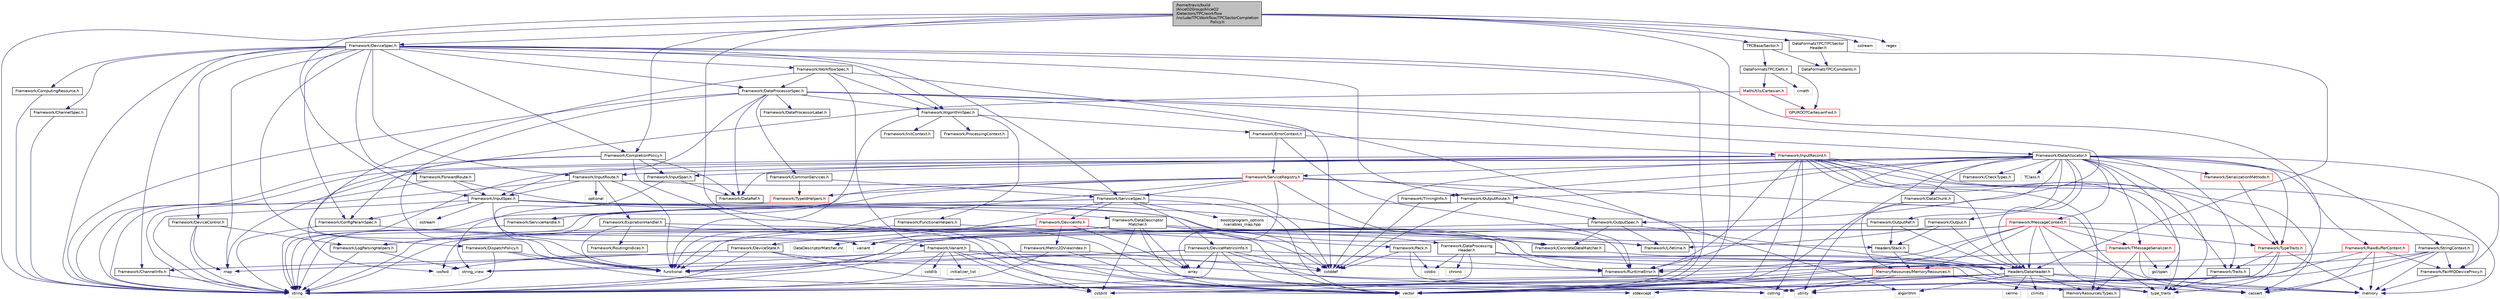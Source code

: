 digraph "/home/travis/build/AliceO2Group/AliceO2/Detectors/TPC/workflow/include/TPCWorkflow/TPCSectorCompletionPolicy.h"
{
 // INTERACTIVE_SVG=YES
  bgcolor="transparent";
  edge [fontname="Helvetica",fontsize="10",labelfontname="Helvetica",labelfontsize="10"];
  node [fontname="Helvetica",fontsize="10",shape=record];
  Node0 [label="/home/travis/build\l/AliceO2Group/AliceO2\l/Detectors/TPC/workflow\l/include/TPCWorkflow/TPCSectorCompletion\lPolicy.h",height=0.2,width=0.4,color="black", fillcolor="grey75", style="filled", fontcolor="black"];
  Node0 -> Node1 [color="midnightblue",fontsize="10",style="solid",fontname="Helvetica"];
  Node1 [label="Framework/CompletionPolicy.h",height=0.2,width=0.4,color="black",URL="$df/dd6/CompletionPolicy_8h.html"];
  Node1 -> Node2 [color="midnightblue",fontsize="10",style="solid",fontname="Helvetica"];
  Node2 [label="Framework/DataRef.h",height=0.2,width=0.4,color="black",URL="$d5/dfb/DataRef_8h.html"];
  Node1 -> Node3 [color="midnightblue",fontsize="10",style="solid",fontname="Helvetica"];
  Node3 [label="Framework/InputSpan.h",height=0.2,width=0.4,color="black",URL="$da/d0f/InputSpan_8h.html"];
  Node3 -> Node2 [color="midnightblue",fontsize="10",style="solid",fontname="Helvetica"];
  Node3 -> Node4 [color="midnightblue",fontsize="10",style="solid",fontname="Helvetica"];
  Node4 [label="functional",height=0.2,width=0.4,color="grey75"];
  Node1 -> Node4 [color="midnightblue",fontsize="10",style="solid",fontname="Helvetica"];
  Node1 -> Node5 [color="midnightblue",fontsize="10",style="solid",fontname="Helvetica"];
  Node5 [label="string",height=0.2,width=0.4,color="grey75"];
  Node1 -> Node6 [color="midnightblue",fontsize="10",style="solid",fontname="Helvetica"];
  Node6 [label="vector",height=0.2,width=0.4,color="grey75"];
  Node0 -> Node7 [color="midnightblue",fontsize="10",style="solid",fontname="Helvetica"];
  Node7 [label="Framework/InputSpec.h",height=0.2,width=0.4,color="black",URL="$d5/d3f/InputSpec_8h.html"];
  Node7 -> Node8 [color="midnightblue",fontsize="10",style="solid",fontname="Helvetica"];
  Node8 [label="Framework/Lifetime.h",height=0.2,width=0.4,color="black",URL="$dc/dca/Lifetime_8h.html"];
  Node7 -> Node9 [color="midnightblue",fontsize="10",style="solid",fontname="Helvetica"];
  Node9 [label="Framework/ConcreteDataMatcher.h",height=0.2,width=0.4,color="black",URL="$d0/d1b/ConcreteDataMatcher_8h.html"];
  Node9 -> Node10 [color="midnightblue",fontsize="10",style="solid",fontname="Helvetica"];
  Node10 [label="Headers/DataHeader.h",height=0.2,width=0.4,color="black",URL="$dc/dcd/DataHeader_8h.html"];
  Node10 -> Node11 [color="midnightblue",fontsize="10",style="solid",fontname="Helvetica"];
  Node11 [label="cstdint",height=0.2,width=0.4,color="grey75"];
  Node10 -> Node12 [color="midnightblue",fontsize="10",style="solid",fontname="Helvetica"];
  Node12 [label="memory",height=0.2,width=0.4,color="grey75"];
  Node10 -> Node13 [color="midnightblue",fontsize="10",style="solid",fontname="Helvetica"];
  Node13 [label="cassert",height=0.2,width=0.4,color="grey75"];
  Node10 -> Node14 [color="midnightblue",fontsize="10",style="solid",fontname="Helvetica"];
  Node14 [label="cstring",height=0.2,width=0.4,color="grey75"];
  Node10 -> Node15 [color="midnightblue",fontsize="10",style="solid",fontname="Helvetica"];
  Node15 [label="algorithm",height=0.2,width=0.4,color="grey75"];
  Node10 -> Node16 [color="midnightblue",fontsize="10",style="solid",fontname="Helvetica"];
  Node16 [label="stdexcept",height=0.2,width=0.4,color="grey75"];
  Node10 -> Node5 [color="midnightblue",fontsize="10",style="solid",fontname="Helvetica"];
  Node10 -> Node17 [color="midnightblue",fontsize="10",style="solid",fontname="Helvetica"];
  Node17 [label="climits",height=0.2,width=0.4,color="grey75"];
  Node10 -> Node18 [color="midnightblue",fontsize="10",style="solid",fontname="Helvetica"];
  Node18 [label="MemoryResources/Types.h",height=0.2,width=0.4,color="black",URL="$d7/df8/Types_8h.html"];
  Node10 -> Node19 [color="midnightblue",fontsize="10",style="solid",fontname="Helvetica"];
  Node19 [label="cerrno",height=0.2,width=0.4,color="grey75"];
  Node7 -> Node20 [color="midnightblue",fontsize="10",style="solid",fontname="Helvetica"];
  Node20 [label="Framework/DataDescriptor\lMatcher.h",height=0.2,width=0.4,color="black",URL="$d3/da3/DataDescriptorMatcher_8h.html"];
  Node20 -> Node9 [color="midnightblue",fontsize="10",style="solid",fontname="Helvetica"];
  Node20 -> Node21 [color="midnightblue",fontsize="10",style="solid",fontname="Helvetica"];
  Node21 [label="Framework/DataProcessing\lHeader.h",height=0.2,width=0.4,color="black",URL="$d6/dc9/DataProcessingHeader_8h.html"];
  Node21 -> Node10 [color="midnightblue",fontsize="10",style="solid",fontname="Helvetica"];
  Node21 -> Node11 [color="midnightblue",fontsize="10",style="solid",fontname="Helvetica"];
  Node21 -> Node22 [color="midnightblue",fontsize="10",style="solid",fontname="Helvetica"];
  Node22 [label="cstdio",height=0.2,width=0.4,color="grey75"];
  Node21 -> Node12 [color="midnightblue",fontsize="10",style="solid",fontname="Helvetica"];
  Node21 -> Node13 [color="midnightblue",fontsize="10",style="solid",fontname="Helvetica"];
  Node21 -> Node23 [color="midnightblue",fontsize="10",style="solid",fontname="Helvetica"];
  Node23 [label="chrono",height=0.2,width=0.4,color="grey75"];
  Node20 -> Node24 [color="midnightblue",fontsize="10",style="solid",fontname="Helvetica"];
  Node24 [label="Framework/RuntimeError.h",height=0.2,width=0.4,color="black",URL="$d1/d76/RuntimeError_8h.html"];
  Node20 -> Node10 [color="midnightblue",fontsize="10",style="solid",fontname="Helvetica"];
  Node20 -> Node25 [color="midnightblue",fontsize="10",style="solid",fontname="Helvetica"];
  Node25 [label="Headers/Stack.h",height=0.2,width=0.4,color="black",URL="$d4/d00/Headers_2include_2Headers_2Stack_8h.html"];
  Node25 -> Node26 [color="midnightblue",fontsize="10",style="solid",fontname="Helvetica"];
  Node26 [label="MemoryResources/MemoryResources.h",height=0.2,width=0.4,color="red",URL="$dc/d03/MemoryResources_8h.html"];
  Node26 -> Node14 [color="midnightblue",fontsize="10",style="solid",fontname="Helvetica"];
  Node26 -> Node5 [color="midnightblue",fontsize="10",style="solid",fontname="Helvetica"];
  Node26 -> Node31 [color="midnightblue",fontsize="10",style="solid",fontname="Helvetica"];
  Node31 [label="type_traits",height=0.2,width=0.4,color="grey75"];
  Node26 -> Node32 [color="midnightblue",fontsize="10",style="solid",fontname="Helvetica"];
  Node32 [label="utility",height=0.2,width=0.4,color="grey75"];
  Node26 -> Node6 [color="midnightblue",fontsize="10",style="solid",fontname="Helvetica"];
  Node26 -> Node18 [color="midnightblue",fontsize="10",style="solid",fontname="Helvetica"];
  Node25 -> Node10 [color="midnightblue",fontsize="10",style="solid",fontname="Helvetica"];
  Node20 -> Node38 [color="midnightblue",fontsize="10",style="solid",fontname="Helvetica"];
  Node38 [label="array",height=0.2,width=0.4,color="grey75"];
  Node20 -> Node11 [color="midnightblue",fontsize="10",style="solid",fontname="Helvetica"];
  Node20 -> Node39 [color="midnightblue",fontsize="10",style="solid",fontname="Helvetica"];
  Node39 [label="iosfwd",height=0.2,width=0.4,color="grey75"];
  Node20 -> Node5 [color="midnightblue",fontsize="10",style="solid",fontname="Helvetica"];
  Node20 -> Node40 [color="midnightblue",fontsize="10",style="solid",fontname="Helvetica"];
  Node40 [label="variant",height=0.2,width=0.4,color="grey75"];
  Node20 -> Node6 [color="midnightblue",fontsize="10",style="solid",fontname="Helvetica"];
  Node20 -> Node41 [color="midnightblue",fontsize="10",style="solid",fontname="Helvetica"];
  Node41 [label="DataDescriptorMatcher.inc",height=0.2,width=0.4,color="grey75"];
  Node7 -> Node42 [color="midnightblue",fontsize="10",style="solid",fontname="Helvetica"];
  Node42 [label="Framework/ConfigParamSpec.h",height=0.2,width=0.4,color="black",URL="$d0/d1c/ConfigParamSpec_8h.html"];
  Node42 -> Node43 [color="midnightblue",fontsize="10",style="solid",fontname="Helvetica"];
  Node43 [label="Framework/Variant.h",height=0.2,width=0.4,color="black",URL="$de/d56/Variant_8h.html"];
  Node43 -> Node24 [color="midnightblue",fontsize="10",style="solid",fontname="Helvetica"];
  Node43 -> Node31 [color="midnightblue",fontsize="10",style="solid",fontname="Helvetica"];
  Node43 -> Node14 [color="midnightblue",fontsize="10",style="solid",fontname="Helvetica"];
  Node43 -> Node11 [color="midnightblue",fontsize="10",style="solid",fontname="Helvetica"];
  Node43 -> Node44 [color="midnightblue",fontsize="10",style="solid",fontname="Helvetica"];
  Node44 [label="cstdlib",height=0.2,width=0.4,color="grey75"];
  Node43 -> Node39 [color="midnightblue",fontsize="10",style="solid",fontname="Helvetica"];
  Node43 -> Node45 [color="midnightblue",fontsize="10",style="solid",fontname="Helvetica"];
  Node45 [label="initializer_list",height=0.2,width=0.4,color="grey75"];
  Node43 -> Node46 [color="midnightblue",fontsize="10",style="solid",fontname="Helvetica"];
  Node46 [label="string_view",height=0.2,width=0.4,color="grey75"];
  Node43 -> Node6 [color="midnightblue",fontsize="10",style="solid",fontname="Helvetica"];
  Node43 -> Node5 [color="midnightblue",fontsize="10",style="solid",fontname="Helvetica"];
  Node42 -> Node5 [color="midnightblue",fontsize="10",style="solid",fontname="Helvetica"];
  Node7 -> Node5 [color="midnightblue",fontsize="10",style="solid",fontname="Helvetica"];
  Node7 -> Node47 [color="midnightblue",fontsize="10",style="solid",fontname="Helvetica"];
  Node47 [label="ostream",height=0.2,width=0.4,color="grey75"];
  Node7 -> Node40 [color="midnightblue",fontsize="10",style="solid",fontname="Helvetica"];
  Node0 -> Node48 [color="midnightblue",fontsize="10",style="solid",fontname="Helvetica"];
  Node48 [label="Framework/DeviceSpec.h",height=0.2,width=0.4,color="black",URL="$df/de8/DeviceSpec_8h.html"];
  Node48 -> Node49 [color="midnightblue",fontsize="10",style="solid",fontname="Helvetica"];
  Node49 [label="Framework/WorkflowSpec.h",height=0.2,width=0.4,color="black",URL="$df/da1/WorkflowSpec_8h.html"];
  Node49 -> Node50 [color="midnightblue",fontsize="10",style="solid",fontname="Helvetica"];
  Node50 [label="Framework/DataProcessorSpec.h",height=0.2,width=0.4,color="black",URL="$d0/df4/DataProcessorSpec_8h.html"];
  Node50 -> Node51 [color="midnightblue",fontsize="10",style="solid",fontname="Helvetica"];
  Node51 [label="Framework/AlgorithmSpec.h",height=0.2,width=0.4,color="black",URL="$d0/d14/AlgorithmSpec_8h.html"];
  Node51 -> Node52 [color="midnightblue",fontsize="10",style="solid",fontname="Helvetica"];
  Node52 [label="Framework/ProcessingContext.h",height=0.2,width=0.4,color="black",URL="$de/d6a/ProcessingContext_8h.html"];
  Node51 -> Node53 [color="midnightblue",fontsize="10",style="solid",fontname="Helvetica"];
  Node53 [label="Framework/ErrorContext.h",height=0.2,width=0.4,color="black",URL="$d7/dad/ErrorContext_8h.html"];
  Node53 -> Node54 [color="midnightblue",fontsize="10",style="solid",fontname="Helvetica"];
  Node54 [label="Framework/InputRecord.h",height=0.2,width=0.4,color="red",URL="$d6/d5c/InputRecord_8h.html"];
  Node54 -> Node2 [color="midnightblue",fontsize="10",style="solid",fontname="Helvetica"];
  Node54 -> Node90 [color="midnightblue",fontsize="10",style="solid",fontname="Helvetica"];
  Node90 [label="Framework/InputRoute.h",height=0.2,width=0.4,color="black",URL="$d5/d19/InputRoute_8h.html"];
  Node90 -> Node91 [color="midnightblue",fontsize="10",style="solid",fontname="Helvetica"];
  Node91 [label="Framework/ExpirationHandler.h",height=0.2,width=0.4,color="black",URL="$d2/dd9/ExpirationHandler_8h.html"];
  Node91 -> Node8 [color="midnightblue",fontsize="10",style="solid",fontname="Helvetica"];
  Node91 -> Node92 [color="midnightblue",fontsize="10",style="solid",fontname="Helvetica"];
  Node92 [label="Framework/RoutingIndices.h",height=0.2,width=0.4,color="black",URL="$d7/d87/RoutingIndices_8h.html"];
  Node91 -> Node11 [color="midnightblue",fontsize="10",style="solid",fontname="Helvetica"];
  Node91 -> Node4 [color="midnightblue",fontsize="10",style="solid",fontname="Helvetica"];
  Node90 -> Node7 [color="midnightblue",fontsize="10",style="solid",fontname="Helvetica"];
  Node90 -> Node93 [color="midnightblue",fontsize="10",style="solid",fontname="Helvetica"];
  Node93 [label="cstddef",height=0.2,width=0.4,color="grey75"];
  Node90 -> Node5 [color="midnightblue",fontsize="10",style="solid",fontname="Helvetica"];
  Node90 -> Node4 [color="midnightblue",fontsize="10",style="solid",fontname="Helvetica"];
  Node90 -> Node88 [color="midnightblue",fontsize="10",style="solid",fontname="Helvetica"];
  Node88 [label="optional",height=0.2,width=0.4,color="grey75"];
  Node54 -> Node68 [color="midnightblue",fontsize="10",style="solid",fontname="Helvetica"];
  Node68 [label="Framework/TypeTraits.h",height=0.2,width=0.4,color="red",URL="$d0/d95/TypeTraits_8h.html"];
  Node68 -> Node31 [color="midnightblue",fontsize="10",style="solid",fontname="Helvetica"];
  Node68 -> Node6 [color="midnightblue",fontsize="10",style="solid",fontname="Helvetica"];
  Node68 -> Node12 [color="midnightblue",fontsize="10",style="solid",fontname="Helvetica"];
  Node68 -> Node69 [color="midnightblue",fontsize="10",style="solid",fontname="Helvetica"];
  Node69 [label="Framework/Traits.h",height=0.2,width=0.4,color="black",URL="$db/d31/Traits_8h.html"];
  Node69 -> Node31 [color="midnightblue",fontsize="10",style="solid",fontname="Helvetica"];
  Node54 -> Node3 [color="midnightblue",fontsize="10",style="solid",fontname="Helvetica"];
  Node54 -> Node69 [color="midnightblue",fontsize="10",style="solid",fontname="Helvetica"];
  Node54 -> Node24 [color="midnightblue",fontsize="10",style="solid",fontname="Helvetica"];
  Node54 -> Node18 [color="midnightblue",fontsize="10",style="solid",fontname="Helvetica"];
  Node54 -> Node10 [color="midnightblue",fontsize="10",style="solid",fontname="Helvetica"];
  Node54 -> Node5 [color="midnightblue",fontsize="10",style="solid",fontname="Helvetica"];
  Node54 -> Node6 [color="midnightblue",fontsize="10",style="solid",fontname="Helvetica"];
  Node54 -> Node14 [color="midnightblue",fontsize="10",style="solid",fontname="Helvetica"];
  Node54 -> Node13 [color="midnightblue",fontsize="10",style="solid",fontname="Helvetica"];
  Node54 -> Node12 [color="midnightblue",fontsize="10",style="solid",fontname="Helvetica"];
  Node54 -> Node31 [color="midnightblue",fontsize="10",style="solid",fontname="Helvetica"];
  Node53 -> Node96 [color="midnightblue",fontsize="10",style="solid",fontname="Helvetica"];
  Node96 [label="Framework/ServiceRegistry.h",height=0.2,width=0.4,color="red",URL="$d8/d17/ServiceRegistry_8h.html"];
  Node96 -> Node97 [color="midnightblue",fontsize="10",style="solid",fontname="Helvetica"];
  Node97 [label="Framework/ServiceHandle.h",height=0.2,width=0.4,color="black",URL="$d3/d28/ServiceHandle_8h.html"];
  Node97 -> Node5 [color="midnightblue",fontsize="10",style="solid",fontname="Helvetica"];
  Node96 -> Node98 [color="midnightblue",fontsize="10",style="solid",fontname="Helvetica"];
  Node98 [label="Framework/ServiceSpec.h",height=0.2,width=0.4,color="black",URL="$d4/d61/ServiceSpec_8h.html"];
  Node98 -> Node97 [color="midnightblue",fontsize="10",style="solid",fontname="Helvetica"];
  Node98 -> Node99 [color="midnightblue",fontsize="10",style="solid",fontname="Helvetica"];
  Node99 [label="Framework/DeviceMetricsInfo.h",height=0.2,width=0.4,color="black",URL="$dc/df0/DeviceMetricsInfo_8h.html"];
  Node99 -> Node24 [color="midnightblue",fontsize="10",style="solid",fontname="Helvetica"];
  Node99 -> Node38 [color="midnightblue",fontsize="10",style="solid",fontname="Helvetica"];
  Node99 -> Node93 [color="midnightblue",fontsize="10",style="solid",fontname="Helvetica"];
  Node99 -> Node14 [color="midnightblue",fontsize="10",style="solid",fontname="Helvetica"];
  Node99 -> Node4 [color="midnightblue",fontsize="10",style="solid",fontname="Helvetica"];
  Node99 -> Node5 [color="midnightblue",fontsize="10",style="solid",fontname="Helvetica"];
  Node99 -> Node46 [color="midnightblue",fontsize="10",style="solid",fontname="Helvetica"];
  Node99 -> Node6 [color="midnightblue",fontsize="10",style="solid",fontname="Helvetica"];
  Node98 -> Node100 [color="midnightblue",fontsize="10",style="solid",fontname="Helvetica"];
  Node100 [label="Framework/DeviceInfo.h",height=0.2,width=0.4,color="red",URL="$d7/d58/DeviceInfo_8h.html"];
  Node100 -> Node101 [color="midnightblue",fontsize="10",style="solid",fontname="Helvetica"];
  Node101 [label="Framework/LogParsingHelpers.h",height=0.2,width=0.4,color="black",URL="$d8/d4a/LogParsingHelpers_8h.html"];
  Node101 -> Node5 [color="midnightblue",fontsize="10",style="solid",fontname="Helvetica"];
  Node101 -> Node46 [color="midnightblue",fontsize="10",style="solid",fontname="Helvetica"];
  Node100 -> Node102 [color="midnightblue",fontsize="10",style="solid",fontname="Helvetica"];
  Node102 [label="Framework/Metric2DViewIndex.h",height=0.2,width=0.4,color="black",URL="$d0/d2c/Metric2DViewIndex_8h.html"];
  Node102 -> Node4 [color="midnightblue",fontsize="10",style="solid",fontname="Helvetica"];
  Node102 -> Node93 [color="midnightblue",fontsize="10",style="solid",fontname="Helvetica"];
  Node102 -> Node5 [color="midnightblue",fontsize="10",style="solid",fontname="Helvetica"];
  Node102 -> Node6 [color="midnightblue",fontsize="10",style="solid",fontname="Helvetica"];
  Node100 -> Node103 [color="midnightblue",fontsize="10",style="solid",fontname="Helvetica"];
  Node103 [label="Framework/DeviceState.h",height=0.2,width=0.4,color="black",URL="$d9/de0/DeviceState_8h.html"];
  Node103 -> Node104 [color="midnightblue",fontsize="10",style="solid",fontname="Helvetica"];
  Node104 [label="Framework/ChannelInfo.h",height=0.2,width=0.4,color="black",URL="$dd/de5/ChannelInfo_8h.html"];
  Node104 -> Node5 [color="midnightblue",fontsize="10",style="solid",fontname="Helvetica"];
  Node103 -> Node6 [color="midnightblue",fontsize="10",style="solid",fontname="Helvetica"];
  Node103 -> Node5 [color="midnightblue",fontsize="10",style="solid",fontname="Helvetica"];
  Node103 -> Node75 [color="midnightblue",fontsize="10",style="solid",fontname="Helvetica"];
  Node75 [label="map",height=0.2,width=0.4,color="grey75"];
  Node103 -> Node32 [color="midnightblue",fontsize="10",style="solid",fontname="Helvetica"];
  Node100 -> Node93 [color="midnightblue",fontsize="10",style="solid",fontname="Helvetica"];
  Node100 -> Node5 [color="midnightblue",fontsize="10",style="solid",fontname="Helvetica"];
  Node100 -> Node6 [color="midnightblue",fontsize="10",style="solid",fontname="Helvetica"];
  Node100 -> Node38 [color="midnightblue",fontsize="10",style="solid",fontname="Helvetica"];
  Node98 -> Node4 [color="midnightblue",fontsize="10",style="solid",fontname="Helvetica"];
  Node98 -> Node5 [color="midnightblue",fontsize="10",style="solid",fontname="Helvetica"];
  Node98 -> Node6 [color="midnightblue",fontsize="10",style="solid",fontname="Helvetica"];
  Node98 -> Node107 [color="midnightblue",fontsize="10",style="solid",fontname="Helvetica"];
  Node107 [label="boost/program_options\l/variables_map.hpp",height=0.2,width=0.4,color="grey75"];
  Node96 -> Node109 [color="midnightblue",fontsize="10",style="solid",fontname="Helvetica"];
  Node109 [label="Framework/TypeIdHelpers.h",height=0.2,width=0.4,color="red",URL="$d2/d9a/TypeIdHelpers_8h.html"];
  Node109 -> Node46 [color="midnightblue",fontsize="10",style="solid",fontname="Helvetica"];
  Node96 -> Node24 [color="midnightblue",fontsize="10",style="solid",fontname="Helvetica"];
  Node96 -> Node15 [color="midnightblue",fontsize="10",style="solid",fontname="Helvetica"];
  Node96 -> Node38 [color="midnightblue",fontsize="10",style="solid",fontname="Helvetica"];
  Node96 -> Node4 [color="midnightblue",fontsize="10",style="solid",fontname="Helvetica"];
  Node96 -> Node5 [color="midnightblue",fontsize="10",style="solid",fontname="Helvetica"];
  Node96 -> Node31 [color="midnightblue",fontsize="10",style="solid",fontname="Helvetica"];
  Node53 -> Node24 [color="midnightblue",fontsize="10",style="solid",fontname="Helvetica"];
  Node51 -> Node115 [color="midnightblue",fontsize="10",style="solid",fontname="Helvetica"];
  Node115 [label="Framework/InitContext.h",height=0.2,width=0.4,color="black",URL="$d4/d2b/InitContext_8h.html"];
  Node51 -> Node116 [color="midnightblue",fontsize="10",style="solid",fontname="Helvetica"];
  Node116 [label="Framework/FunctionalHelpers.h",height=0.2,width=0.4,color="black",URL="$de/d9b/FunctionalHelpers_8h.html"];
  Node116 -> Node117 [color="midnightblue",fontsize="10",style="solid",fontname="Helvetica"];
  Node117 [label="Framework/Pack.h",height=0.2,width=0.4,color="black",URL="$dd/dce/Pack_8h.html"];
  Node117 -> Node93 [color="midnightblue",fontsize="10",style="solid",fontname="Helvetica"];
  Node117 -> Node32 [color="midnightblue",fontsize="10",style="solid",fontname="Helvetica"];
  Node117 -> Node22 [color="midnightblue",fontsize="10",style="solid",fontname="Helvetica"];
  Node116 -> Node4 [color="midnightblue",fontsize="10",style="solid",fontname="Helvetica"];
  Node51 -> Node4 [color="midnightblue",fontsize="10",style="solid",fontname="Helvetica"];
  Node50 -> Node42 [color="midnightblue",fontsize="10",style="solid",fontname="Helvetica"];
  Node50 -> Node118 [color="midnightblue",fontsize="10",style="solid",fontname="Helvetica"];
  Node118 [label="Framework/DataProcessorLabel.h",height=0.2,width=0.4,color="black",URL="$d1/df2/DataProcessorLabel_8h.html"];
  Node50 -> Node2 [color="midnightblue",fontsize="10",style="solid",fontname="Helvetica"];
  Node50 -> Node119 [color="midnightblue",fontsize="10",style="solid",fontname="Helvetica"];
  Node119 [label="Framework/DataAllocator.h",height=0.2,width=0.4,color="black",URL="$d1/d28/DataAllocator_8h.html"];
  Node119 -> Node120 [color="midnightblue",fontsize="10",style="solid",fontname="Helvetica"];
  Node120 [label="Framework/MessageContext.h",height=0.2,width=0.4,color="red",URL="$dc/dc4/MessageContext_8h.html"];
  Node120 -> Node123 [color="midnightblue",fontsize="10",style="solid",fontname="Helvetica"];
  Node123 [label="Framework/FairMQDeviceProxy.h",height=0.2,width=0.4,color="black",URL="$d8/d71/FairMQDeviceProxy_8h.html"];
  Node123 -> Node12 [color="midnightblue",fontsize="10",style="solid",fontname="Helvetica"];
  Node120 -> Node24 [color="midnightblue",fontsize="10",style="solid",fontname="Helvetica"];
  Node120 -> Node57 [color="midnightblue",fontsize="10",style="solid",fontname="Helvetica"];
  Node57 [label="Framework/TMessageSerializer.h",height=0.2,width=0.4,color="red",URL="$d8/d3c/TMessageSerializer_8h.html"];
  Node57 -> Node24 [color="midnightblue",fontsize="10",style="solid",fontname="Helvetica"];
  Node57 -> Node64 [color="midnightblue",fontsize="10",style="solid",fontname="Helvetica"];
  Node64 [label="gsl/span",height=0.2,width=0.4,color="grey75"];
  Node57 -> Node12 [color="midnightblue",fontsize="10",style="solid",fontname="Helvetica"];
  Node57 -> Node18 [color="midnightblue",fontsize="10",style="solid",fontname="Helvetica"];
  Node120 -> Node68 [color="midnightblue",fontsize="10",style="solid",fontname="Helvetica"];
  Node120 -> Node10 [color="midnightblue",fontsize="10",style="solid",fontname="Helvetica"];
  Node120 -> Node26 [color="midnightblue",fontsize="10",style="solid",fontname="Helvetica"];
  Node120 -> Node13 [color="midnightblue",fontsize="10",style="solid",fontname="Helvetica"];
  Node120 -> Node4 [color="midnightblue",fontsize="10",style="solid",fontname="Helvetica"];
  Node120 -> Node5 [color="midnightblue",fontsize="10",style="solid",fontname="Helvetica"];
  Node120 -> Node31 [color="midnightblue",fontsize="10",style="solid",fontname="Helvetica"];
  Node120 -> Node6 [color="midnightblue",fontsize="10",style="solid",fontname="Helvetica"];
  Node119 -> Node125 [color="midnightblue",fontsize="10",style="solid",fontname="Helvetica"];
  Node125 [label="Framework/StringContext.h",height=0.2,width=0.4,color="black",URL="$dd/df6/StringContext_8h.html"];
  Node125 -> Node123 [color="midnightblue",fontsize="10",style="solid",fontname="Helvetica"];
  Node125 -> Node6 [color="midnightblue",fontsize="10",style="solid",fontname="Helvetica"];
  Node125 -> Node13 [color="midnightblue",fontsize="10",style="solid",fontname="Helvetica"];
  Node125 -> Node5 [color="midnightblue",fontsize="10",style="solid",fontname="Helvetica"];
  Node125 -> Node12 [color="midnightblue",fontsize="10",style="solid",fontname="Helvetica"];
  Node119 -> Node126 [color="midnightblue",fontsize="10",style="solid",fontname="Helvetica"];
  Node126 [label="Framework/RawBufferContext.h",height=0.2,width=0.4,color="red",URL="$d8/d25/RawBufferContext_8h.html",tooltip=" "];
  Node126 -> Node123 [color="midnightblue",fontsize="10",style="solid",fontname="Helvetica"];
  Node126 -> Node6 [color="midnightblue",fontsize="10",style="solid",fontname="Helvetica"];
  Node126 -> Node13 [color="midnightblue",fontsize="10",style="solid",fontname="Helvetica"];
  Node126 -> Node5 [color="midnightblue",fontsize="10",style="solid",fontname="Helvetica"];
  Node126 -> Node12 [color="midnightblue",fontsize="10",style="solid",fontname="Helvetica"];
  Node119 -> Node87 [color="midnightblue",fontsize="10",style="solid",fontname="Helvetica"];
  Node87 [label="Framework/Output.h",height=0.2,width=0.4,color="black",URL="$d3/ddf/Output_8h.html"];
  Node87 -> Node10 [color="midnightblue",fontsize="10",style="solid",fontname="Helvetica"];
  Node87 -> Node8 [color="midnightblue",fontsize="10",style="solid",fontname="Helvetica"];
  Node87 -> Node25 [color="midnightblue",fontsize="10",style="solid",fontname="Helvetica"];
  Node119 -> Node128 [color="midnightblue",fontsize="10",style="solid",fontname="Helvetica"];
  Node128 [label="Framework/OutputRef.h",height=0.2,width=0.4,color="black",URL="$d6/d5a/OutputRef_8h.html"];
  Node128 -> Node10 [color="midnightblue",fontsize="10",style="solid",fontname="Helvetica"];
  Node128 -> Node25 [color="midnightblue",fontsize="10",style="solid",fontname="Helvetica"];
  Node128 -> Node5 [color="midnightblue",fontsize="10",style="solid",fontname="Helvetica"];
  Node119 -> Node129 [color="midnightblue",fontsize="10",style="solid",fontname="Helvetica"];
  Node129 [label="Framework/OutputRoute.h",height=0.2,width=0.4,color="black",URL="$d6/df4/OutputRoute_8h.html"];
  Node129 -> Node86 [color="midnightblue",fontsize="10",style="solid",fontname="Helvetica"];
  Node86 [label="Framework/OutputSpec.h",height=0.2,width=0.4,color="black",URL="$db/d2d/OutputSpec_8h.html"];
  Node86 -> Node10 [color="midnightblue",fontsize="10",style="solid",fontname="Helvetica"];
  Node86 -> Node8 [color="midnightblue",fontsize="10",style="solid",fontname="Helvetica"];
  Node86 -> Node9 [color="midnightblue",fontsize="10",style="solid",fontname="Helvetica"];
  Node86 -> Node40 [color="midnightblue",fontsize="10",style="solid",fontname="Helvetica"];
  Node129 -> Node93 [color="midnightblue",fontsize="10",style="solid",fontname="Helvetica"];
  Node129 -> Node5 [color="midnightblue",fontsize="10",style="solid",fontname="Helvetica"];
  Node119 -> Node130 [color="midnightblue",fontsize="10",style="solid",fontname="Helvetica"];
  Node130 [label="Framework/DataChunk.h",height=0.2,width=0.4,color="black",URL="$d7/d31/DataChunk_8h.html"];
  Node130 -> Node26 [color="midnightblue",fontsize="10",style="solid",fontname="Helvetica"];
  Node119 -> Node123 [color="midnightblue",fontsize="10",style="solid",fontname="Helvetica"];
  Node119 -> Node131 [color="midnightblue",fontsize="10",style="solid",fontname="Helvetica"];
  Node131 [label="Framework/TimingInfo.h",height=0.2,width=0.4,color="black",URL="$da/d2b/TimingInfo_8h.html"];
  Node131 -> Node93 [color="midnightblue",fontsize="10",style="solid",fontname="Helvetica"];
  Node119 -> Node57 [color="midnightblue",fontsize="10",style="solid",fontname="Helvetica"];
  Node119 -> Node68 [color="midnightblue",fontsize="10",style="solid",fontname="Helvetica"];
  Node119 -> Node69 [color="midnightblue",fontsize="10",style="solid",fontname="Helvetica"];
  Node119 -> Node67 [color="midnightblue",fontsize="10",style="solid",fontname="Helvetica"];
  Node67 [label="Framework/SerializationMethods.h",height=0.2,width=0.4,color="red",URL="$d1/d53/SerializationMethods_8h.html",tooltip="Type wrappers for enfording a specific serialization method. "];
  Node67 -> Node68 [color="midnightblue",fontsize="10",style="solid",fontname="Helvetica"];
  Node119 -> Node89 [color="midnightblue",fontsize="10",style="solid",fontname="Helvetica"];
  Node89 [label="Framework/CheckTypes.h",height=0.2,width=0.4,color="black",URL="$d1/d00/CheckTypes_8h.html"];
  Node119 -> Node96 [color="midnightblue",fontsize="10",style="solid",fontname="Helvetica"];
  Node119 -> Node24 [color="midnightblue",fontsize="10",style="solid",fontname="Helvetica"];
  Node119 -> Node10 [color="midnightblue",fontsize="10",style="solid",fontname="Helvetica"];
  Node119 -> Node66 [color="midnightblue",fontsize="10",style="solid",fontname="Helvetica"];
  Node66 [label="TClass.h",height=0.2,width=0.4,color="grey75"];
  Node119 -> Node64 [color="midnightblue",fontsize="10",style="solid",fontname="Helvetica"];
  Node119 -> Node6 [color="midnightblue",fontsize="10",style="solid",fontname="Helvetica"];
  Node119 -> Node75 [color="midnightblue",fontsize="10",style="solid",fontname="Helvetica"];
  Node119 -> Node5 [color="midnightblue",fontsize="10",style="solid",fontname="Helvetica"];
  Node119 -> Node32 [color="midnightblue",fontsize="10",style="solid",fontname="Helvetica"];
  Node119 -> Node31 [color="midnightblue",fontsize="10",style="solid",fontname="Helvetica"];
  Node119 -> Node93 [color="midnightblue",fontsize="10",style="solid",fontname="Helvetica"];
  Node50 -> Node7 [color="midnightblue",fontsize="10",style="solid",fontname="Helvetica"];
  Node50 -> Node86 [color="midnightblue",fontsize="10",style="solid",fontname="Helvetica"];
  Node50 -> Node132 [color="midnightblue",fontsize="10",style="solid",fontname="Helvetica"];
  Node132 [label="Framework/CommonServices.h",height=0.2,width=0.4,color="black",URL="$d8/d02/CommonServices_8h.html"];
  Node132 -> Node98 [color="midnightblue",fontsize="10",style="solid",fontname="Helvetica"];
  Node132 -> Node109 [color="midnightblue",fontsize="10",style="solid",fontname="Helvetica"];
  Node50 -> Node5 [color="midnightblue",fontsize="10",style="solid",fontname="Helvetica"];
  Node50 -> Node6 [color="midnightblue",fontsize="10",style="solid",fontname="Helvetica"];
  Node49 -> Node51 [color="midnightblue",fontsize="10",style="solid",fontname="Helvetica"];
  Node49 -> Node6 [color="midnightblue",fontsize="10",style="solid",fontname="Helvetica"];
  Node49 -> Node4 [color="midnightblue",fontsize="10",style="solid",fontname="Helvetica"];
  Node49 -> Node93 [color="midnightblue",fontsize="10",style="solid",fontname="Helvetica"];
  Node48 -> Node133 [color="midnightblue",fontsize="10",style="solid",fontname="Helvetica"];
  Node133 [label="Framework/ComputingResource.h",height=0.2,width=0.4,color="black",URL="$d8/d62/ComputingResource_8h.html"];
  Node133 -> Node5 [color="midnightblue",fontsize="10",style="solid",fontname="Helvetica"];
  Node48 -> Node50 [color="midnightblue",fontsize="10",style="solid",fontname="Helvetica"];
  Node48 -> Node134 [color="midnightblue",fontsize="10",style="solid",fontname="Helvetica"];
  Node134 [label="Framework/ChannelSpec.h",height=0.2,width=0.4,color="black",URL="$d6/d72/ChannelSpec_8h.html"];
  Node134 -> Node5 [color="midnightblue",fontsize="10",style="solid",fontname="Helvetica"];
  Node48 -> Node104 [color="midnightblue",fontsize="10",style="solid",fontname="Helvetica"];
  Node48 -> Node135 [color="midnightblue",fontsize="10",style="solid",fontname="Helvetica"];
  Node135 [label="Framework/DeviceControl.h",height=0.2,width=0.4,color="black",URL="$d2/d2c/DeviceControl_8h.html"];
  Node135 -> Node75 [color="midnightblue",fontsize="10",style="solid",fontname="Helvetica"];
  Node135 -> Node5 [color="midnightblue",fontsize="10",style="solid",fontname="Helvetica"];
  Node135 -> Node101 [color="midnightblue",fontsize="10",style="solid",fontname="Helvetica"];
  Node48 -> Node51 [color="midnightblue",fontsize="10",style="solid",fontname="Helvetica"];
  Node48 -> Node42 [color="midnightblue",fontsize="10",style="solid",fontname="Helvetica"];
  Node48 -> Node136 [color="midnightblue",fontsize="10",style="solid",fontname="Helvetica"];
  Node136 [label="Framework/ForwardRoute.h",height=0.2,width=0.4,color="black",URL="$d7/d12/ForwardRoute_8h.html"];
  Node136 -> Node7 [color="midnightblue",fontsize="10",style="solid",fontname="Helvetica"];
  Node136 -> Node93 [color="midnightblue",fontsize="10",style="solid",fontname="Helvetica"];
  Node136 -> Node5 [color="midnightblue",fontsize="10",style="solid",fontname="Helvetica"];
  Node48 -> Node90 [color="midnightblue",fontsize="10",style="solid",fontname="Helvetica"];
  Node48 -> Node129 [color="midnightblue",fontsize="10",style="solid",fontname="Helvetica"];
  Node48 -> Node1 [color="midnightblue",fontsize="10",style="solid",fontname="Helvetica"];
  Node48 -> Node122 [color="midnightblue",fontsize="10",style="solid",fontname="Helvetica"];
  Node122 [label="Framework/DispatchPolicy.h",height=0.2,width=0.4,color="black",URL="$da/de6/DispatchPolicy_8h.html"];
  Node122 -> Node4 [color="midnightblue",fontsize="10",style="solid",fontname="Helvetica"];
  Node122 -> Node5 [color="midnightblue",fontsize="10",style="solid",fontname="Helvetica"];
  Node122 -> Node6 [color="midnightblue",fontsize="10",style="solid",fontname="Helvetica"];
  Node48 -> Node98 [color="midnightblue",fontsize="10",style="solid",fontname="Helvetica"];
  Node48 -> Node6 [color="midnightblue",fontsize="10",style="solid",fontname="Helvetica"];
  Node48 -> Node5 [color="midnightblue",fontsize="10",style="solid",fontname="Helvetica"];
  Node48 -> Node75 [color="midnightblue",fontsize="10",style="solid",fontname="Helvetica"];
  Node48 -> Node32 [color="midnightblue",fontsize="10",style="solid",fontname="Helvetica"];
  Node0 -> Node137 [color="midnightblue",fontsize="10",style="solid",fontname="Helvetica"];
  Node137 [label="DataFormatsTPC/TPCSector\lHeader.h",height=0.2,width=0.4,color="black",URL="$d3/d09/TPCSectorHeader_8h.html"];
  Node137 -> Node10 [color="midnightblue",fontsize="10",style="solid",fontname="Helvetica"];
  Node137 -> Node138 [color="midnightblue",fontsize="10",style="solid",fontname="Helvetica"];
  Node138 [label="DataFormatsTPC/Constants.h",height=0.2,width=0.4,color="black",URL="$d0/dda/DataFormats_2Detectors_2TPC_2include_2DataFormatsTPC_2Constants_8h.html"];
  Node0 -> Node139 [color="midnightblue",fontsize="10",style="solid",fontname="Helvetica"];
  Node139 [label="TPCBase/Sector.h",height=0.2,width=0.4,color="black",URL="$d3/dd6/Sector_8h.html"];
  Node139 -> Node138 [color="midnightblue",fontsize="10",style="solid",fontname="Helvetica"];
  Node139 -> Node140 [color="midnightblue",fontsize="10",style="solid",fontname="Helvetica"];
  Node140 [label="DataFormatsTPC/Defs.h",height=0.2,width=0.4,color="black",URL="$d1/d73/Defs_8h.html"];
  Node140 -> Node141 [color="midnightblue",fontsize="10",style="solid",fontname="Helvetica"];
  Node141 [label="cmath",height=0.2,width=0.4,color="grey75"];
  Node140 -> Node142 [color="midnightblue",fontsize="10",style="solid",fontname="Helvetica"];
  Node142 [label="GPUROOTCartesianFwd.h",height=0.2,width=0.4,color="red",URL="$d1/da8/GPUROOTCartesianFwd_8h.html"];
  Node140 -> Node146 [color="midnightblue",fontsize="10",style="solid",fontname="Helvetica"];
  Node146 [label="MathUtils/Cartesian.h",height=0.2,width=0.4,color="red",URL="$dc/d73/Cartesian_8h.html"];
  Node146 -> Node39 [color="midnightblue",fontsize="10",style="solid",fontname="Helvetica"];
  Node146 -> Node142 [color="midnightblue",fontsize="10",style="solid",fontname="Helvetica"];
  Node0 -> Node6 [color="midnightblue",fontsize="10",style="solid",fontname="Helvetica"];
  Node0 -> Node5 [color="midnightblue",fontsize="10",style="solid",fontname="Helvetica"];
  Node0 -> Node16 [color="midnightblue",fontsize="10",style="solid",fontname="Helvetica"];
  Node0 -> Node157 [color="midnightblue",fontsize="10",style="solid",fontname="Helvetica"];
  Node157 [label="sstream",height=0.2,width=0.4,color="grey75"];
  Node0 -> Node158 [color="midnightblue",fontsize="10",style="solid",fontname="Helvetica"];
  Node158 [label="regex",height=0.2,width=0.4,color="grey75"];
}
